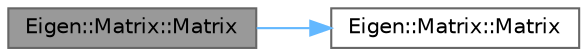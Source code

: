 digraph "Eigen::Matrix::Matrix"
{
 // LATEX_PDF_SIZE
  bgcolor="transparent";
  edge [fontname=Helvetica,fontsize=10,labelfontname=Helvetica,labelfontsize=10];
  node [fontname=Helvetica,fontsize=10,shape=box,height=0.2,width=0.4];
  rankdir="LR";
  Node1 [id="Node000001",label="Eigen::Matrix::Matrix",height=0.2,width=0.4,color="gray40", fillcolor="grey60", style="filled", fontcolor="black",tooltip="Constructs a Dim x Dim rotation matrix from the rotation r"];
  Node1 -> Node2 [id="edge1_Node000001_Node000002",color="steelblue1",style="solid",tooltip=" "];
  Node2 [id="Node000002",label="Eigen::Matrix::Matrix",height=0.2,width=0.4,color="grey40", fillcolor="white", style="filled",URL="$class_eigen_1_1_matrix.html#a11f852d66fa55b2aed12aa22da807a6b",tooltip="Default constructor."];
}
